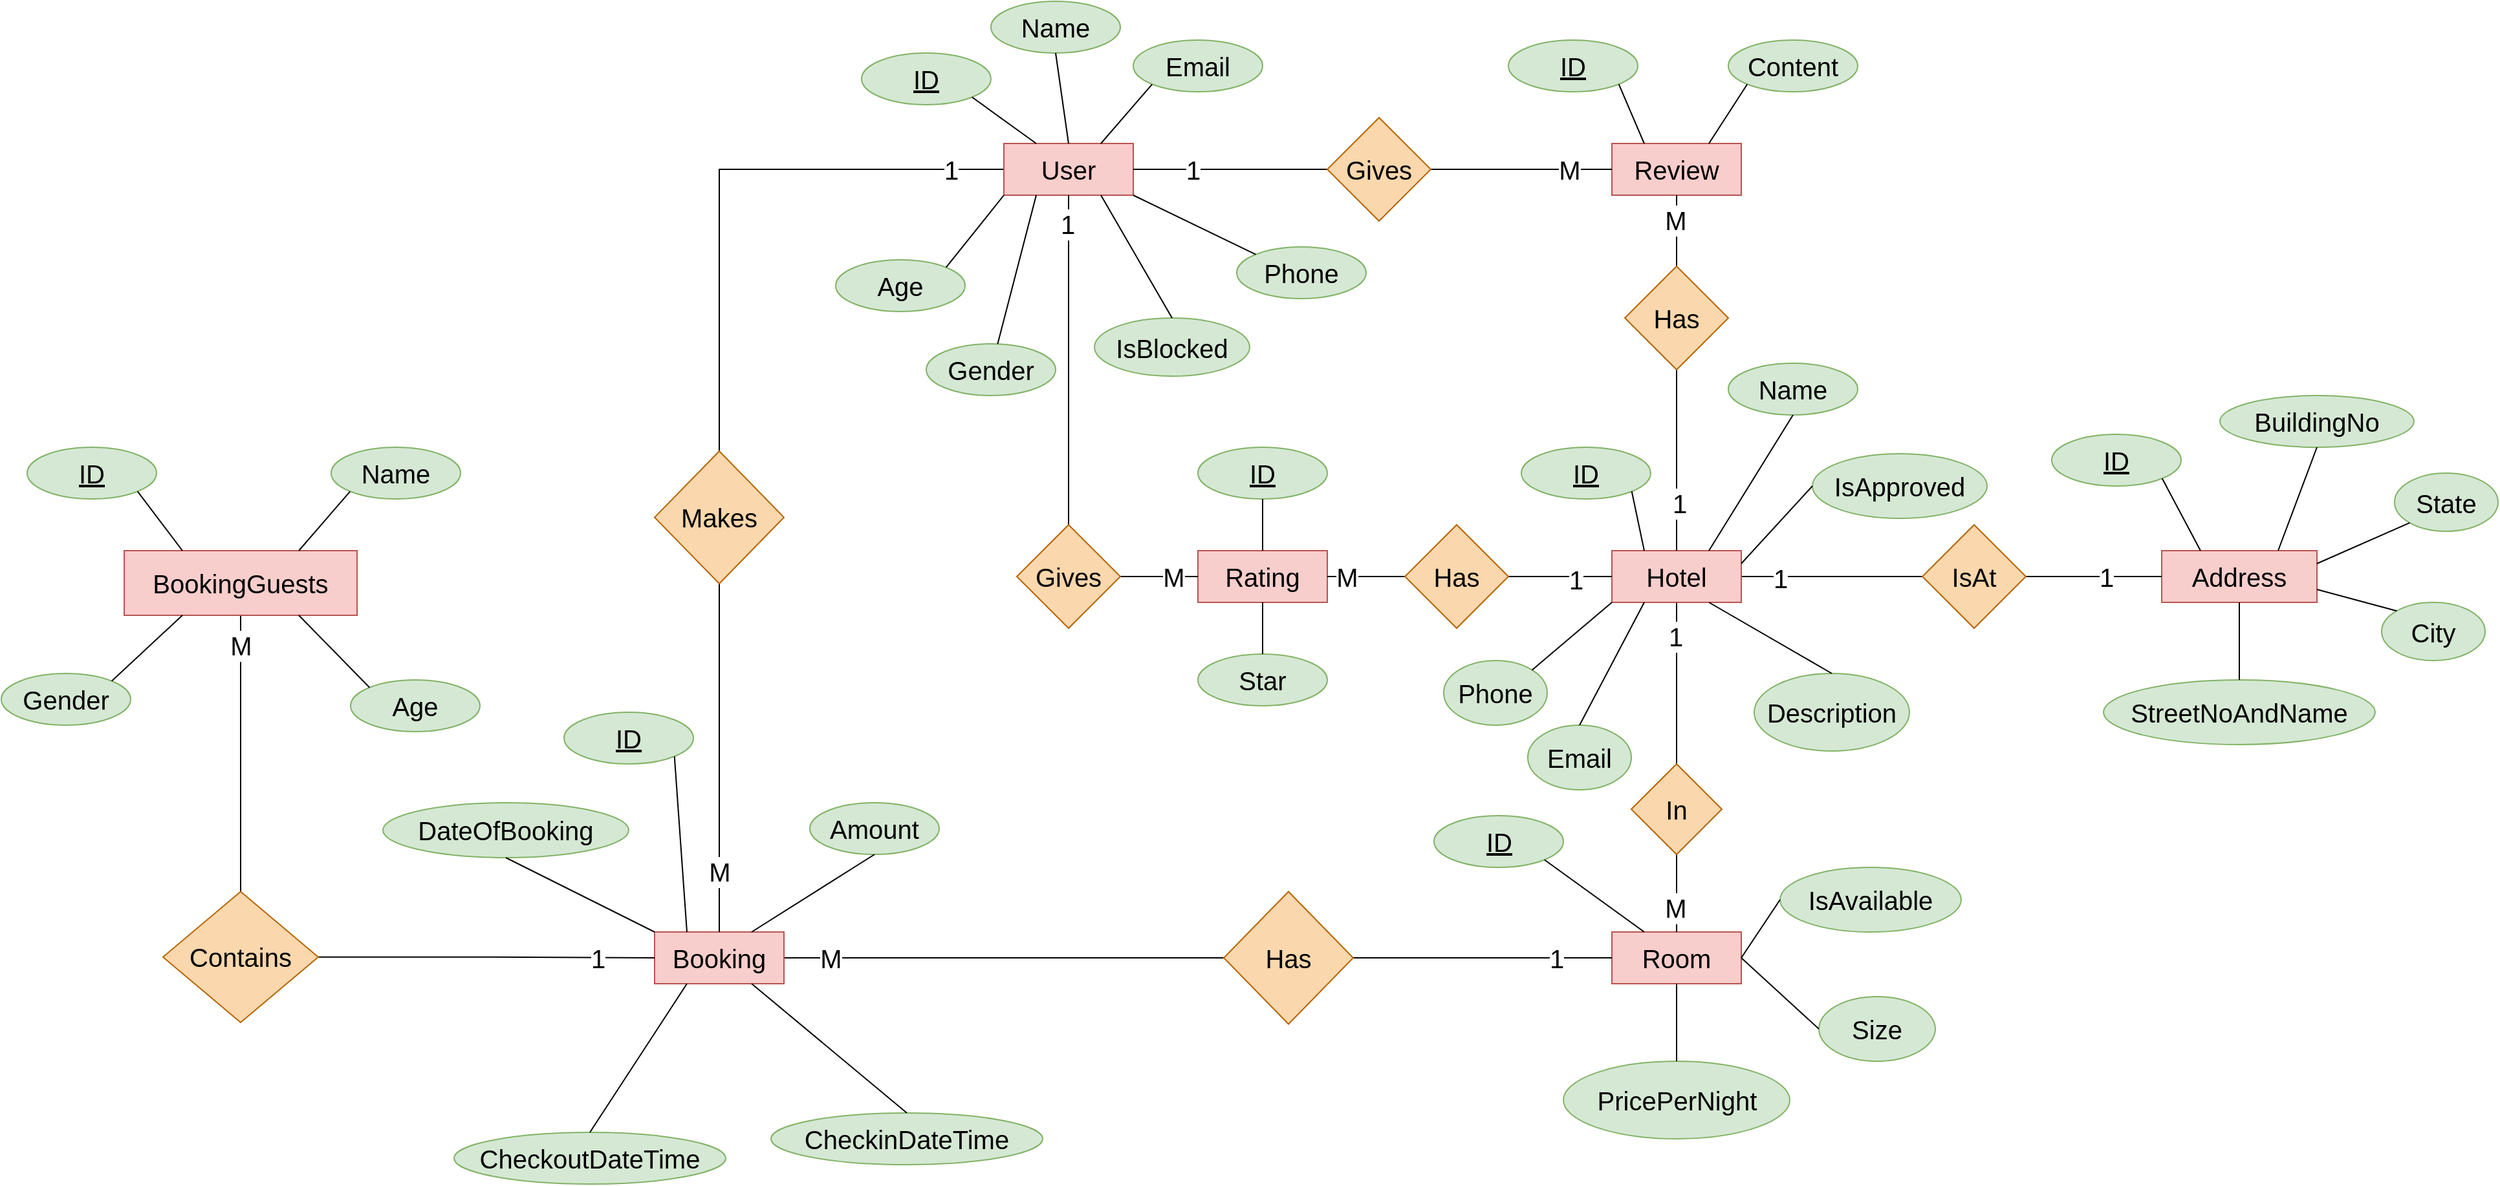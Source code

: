 <mxfile version="24.2.5" type="device">
  <diagram name="Page-1" id="rT9uFOjmLWiH90TD1_OQ">
    <mxGraphModel dx="3050" dy="1330" grid="1" gridSize="10" guides="1" tooltips="1" connect="1" arrows="1" fold="1" page="1" pageScale="1" pageWidth="850" pageHeight="1100" math="0" shadow="0">
      <root>
        <mxCell id="0" />
        <mxCell id="1" parent="0" />
        <mxCell id="vbyWSuQ11PQtbqBeCyKR-111" style="edgeStyle=orthogonalEdgeStyle;rounded=0;orthogonalLoop=1;jettySize=auto;html=1;exitX=0;exitY=0.5;exitDx=0;exitDy=0;entryX=0.5;entryY=0;entryDx=0;entryDy=0;endArrow=none;endFill=0;" edge="1" parent="1" source="vbyWSuQ11PQtbqBeCyKR-2" target="vbyWSuQ11PQtbqBeCyKR-110">
          <mxGeometry relative="1" as="geometry" />
        </mxCell>
        <mxCell id="vbyWSuQ11PQtbqBeCyKR-113" value="&lt;font style=&quot;font-size: 20px;&quot;&gt;1&lt;/font&gt;" style="edgeLabel;html=1;align=center;verticalAlign=middle;resizable=0;points=[];" vertex="1" connectable="0" parent="vbyWSuQ11PQtbqBeCyKR-111">
          <mxGeometry x="-0.811" relative="1" as="geometry">
            <mxPoint as="offset" />
          </mxGeometry>
        </mxCell>
        <mxCell id="vbyWSuQ11PQtbqBeCyKR-2" value="&lt;font style=&quot;font-size: 20px;&quot;&gt;User&lt;/font&gt;" style="rounded=0;whiteSpace=wrap;html=1;fillColor=#f8cecc;strokeColor=#b85450;" vertex="1" parent="1">
          <mxGeometry x="190" y="210" width="100" height="40" as="geometry" />
        </mxCell>
        <mxCell id="vbyWSuQ11PQtbqBeCyKR-3" value="&lt;font style=&quot;font-size: 20px;&quot;&gt;&lt;u&gt;ID&lt;/u&gt;&lt;/font&gt;" style="ellipse;whiteSpace=wrap;html=1;fillColor=#d5e8d4;strokeColor=#82b366;" vertex="1" parent="1">
          <mxGeometry x="80" y="140" width="100" height="40" as="geometry" />
        </mxCell>
        <mxCell id="vbyWSuQ11PQtbqBeCyKR-4" value="&lt;font style=&quot;font-size: 20px;&quot;&gt;Name&lt;/font&gt;" style="ellipse;whiteSpace=wrap;html=1;fillColor=#d5e8d4;strokeColor=#82b366;" vertex="1" parent="1">
          <mxGeometry x="180" y="100" width="100" height="40" as="geometry" />
        </mxCell>
        <mxCell id="vbyWSuQ11PQtbqBeCyKR-5" value="&lt;font style=&quot;font-size: 20px;&quot;&gt;Email&lt;/font&gt;" style="ellipse;whiteSpace=wrap;html=1;fillColor=#d5e8d4;strokeColor=#82b366;" vertex="1" parent="1">
          <mxGeometry x="290" y="130" width="100" height="40" as="geometry" />
        </mxCell>
        <mxCell id="vbyWSuQ11PQtbqBeCyKR-6" value="&lt;font style=&quot;font-size: 20px;&quot;&gt;Phone&lt;/font&gt;" style="ellipse;whiteSpace=wrap;html=1;fillColor=#d5e8d4;strokeColor=#82b366;" vertex="1" parent="1">
          <mxGeometry x="370" y="290" width="100" height="40" as="geometry" />
        </mxCell>
        <mxCell id="vbyWSuQ11PQtbqBeCyKR-7" value="&lt;font style=&quot;font-size: 20px;&quot;&gt;Age&lt;/font&gt;" style="ellipse;whiteSpace=wrap;html=1;fillColor=#d5e8d4;strokeColor=#82b366;" vertex="1" parent="1">
          <mxGeometry x="60" y="300" width="100" height="40" as="geometry" />
        </mxCell>
        <mxCell id="vbyWSuQ11PQtbqBeCyKR-8" value="&lt;font style=&quot;font-size: 20px;&quot;&gt;Gender&lt;/font&gt;" style="ellipse;whiteSpace=wrap;html=1;fillColor=#d5e8d4;strokeColor=#82b366;" vertex="1" parent="1">
          <mxGeometry x="130" y="365" width="100" height="40" as="geometry" />
        </mxCell>
        <mxCell id="vbyWSuQ11PQtbqBeCyKR-11" value="" style="endArrow=none;html=1;rounded=0;entryX=0.5;entryY=1;entryDx=0;entryDy=0;exitX=0.5;exitY=0;exitDx=0;exitDy=0;" edge="1" parent="1" source="vbyWSuQ11PQtbqBeCyKR-2" target="vbyWSuQ11PQtbqBeCyKR-4">
          <mxGeometry width="50" height="50" relative="1" as="geometry">
            <mxPoint x="190" y="200" as="sourcePoint" />
            <mxPoint x="240" y="150" as="targetPoint" />
          </mxGeometry>
        </mxCell>
        <mxCell id="vbyWSuQ11PQtbqBeCyKR-12" value="" style="endArrow=none;html=1;rounded=0;entryX=1;entryY=1;entryDx=0;entryDy=0;exitX=0.25;exitY=0;exitDx=0;exitDy=0;" edge="1" parent="1" source="vbyWSuQ11PQtbqBeCyKR-2" target="vbyWSuQ11PQtbqBeCyKR-3">
          <mxGeometry width="50" height="50" relative="1" as="geometry">
            <mxPoint x="250" y="220" as="sourcePoint" />
            <mxPoint x="240" y="150" as="targetPoint" />
          </mxGeometry>
        </mxCell>
        <mxCell id="vbyWSuQ11PQtbqBeCyKR-13" value="" style="endArrow=none;html=1;rounded=0;entryX=1;entryY=0;entryDx=0;entryDy=0;exitX=0;exitY=1;exitDx=0;exitDy=0;" edge="1" parent="1" source="vbyWSuQ11PQtbqBeCyKR-2" target="vbyWSuQ11PQtbqBeCyKR-7">
          <mxGeometry width="50" height="50" relative="1" as="geometry">
            <mxPoint x="190" y="230" as="sourcePoint" />
            <mxPoint x="175" y="184" as="targetPoint" />
          </mxGeometry>
        </mxCell>
        <mxCell id="vbyWSuQ11PQtbqBeCyKR-14" value="" style="endArrow=none;html=1;rounded=0;exitX=0.25;exitY=1;exitDx=0;exitDy=0;" edge="1" parent="1" source="vbyWSuQ11PQtbqBeCyKR-2" target="vbyWSuQ11PQtbqBeCyKR-8">
          <mxGeometry width="50" height="50" relative="1" as="geometry">
            <mxPoint x="200" y="240" as="sourcePoint" />
            <mxPoint x="170" y="250" as="targetPoint" />
          </mxGeometry>
        </mxCell>
        <mxCell id="vbyWSuQ11PQtbqBeCyKR-15" value="" style="endArrow=none;html=1;rounded=0;exitX=1;exitY=1;exitDx=0;exitDy=0;entryX=0;entryY=0;entryDx=0;entryDy=0;" edge="1" parent="1" source="vbyWSuQ11PQtbqBeCyKR-2" target="vbyWSuQ11PQtbqBeCyKR-6">
          <mxGeometry width="50" height="50" relative="1" as="geometry">
            <mxPoint x="225" y="260" as="sourcePoint" />
            <mxPoint x="170" y="312" as="targetPoint" />
          </mxGeometry>
        </mxCell>
        <mxCell id="vbyWSuQ11PQtbqBeCyKR-16" value="" style="endArrow=none;html=1;rounded=0;exitX=0;exitY=1;exitDx=0;exitDy=0;entryX=0.75;entryY=0;entryDx=0;entryDy=0;" edge="1" parent="1" source="vbyWSuQ11PQtbqBeCyKR-5" target="vbyWSuQ11PQtbqBeCyKR-2">
          <mxGeometry width="50" height="50" relative="1" as="geometry">
            <mxPoint x="250" y="260" as="sourcePoint" />
            <mxPoint x="290" y="330" as="targetPoint" />
          </mxGeometry>
        </mxCell>
        <mxCell id="vbyWSuQ11PQtbqBeCyKR-38" style="edgeStyle=orthogonalEdgeStyle;rounded=0;orthogonalLoop=1;jettySize=auto;html=1;exitX=1;exitY=0.5;exitDx=0;exitDy=0;entryX=0;entryY=0.5;entryDx=0;entryDy=0;endArrow=none;endFill=0;" edge="1" parent="1" source="vbyWSuQ11PQtbqBeCyKR-17" target="vbyWSuQ11PQtbqBeCyKR-36">
          <mxGeometry relative="1" as="geometry" />
        </mxCell>
        <mxCell id="vbyWSuQ11PQtbqBeCyKR-40" value="&lt;font style=&quot;font-size: 20px;&quot;&gt;1&lt;/font&gt;" style="edgeLabel;html=1;align=center;verticalAlign=middle;resizable=0;points=[];" vertex="1" connectable="0" parent="vbyWSuQ11PQtbqBeCyKR-38">
          <mxGeometry x="-0.571" y="-1" relative="1" as="geometry">
            <mxPoint as="offset" />
          </mxGeometry>
        </mxCell>
        <mxCell id="vbyWSuQ11PQtbqBeCyKR-86" style="edgeStyle=orthogonalEdgeStyle;rounded=0;orthogonalLoop=1;jettySize=auto;html=1;exitX=0.5;exitY=1;exitDx=0;exitDy=0;entryX=0.5;entryY=0;entryDx=0;entryDy=0;endArrow=none;endFill=0;" edge="1" parent="1" source="vbyWSuQ11PQtbqBeCyKR-17" target="vbyWSuQ11PQtbqBeCyKR-85">
          <mxGeometry relative="1" as="geometry" />
        </mxCell>
        <mxCell id="vbyWSuQ11PQtbqBeCyKR-88" value="&lt;font style=&quot;font-size: 20px;&quot;&gt;1&lt;/font&gt;" style="edgeLabel;html=1;align=center;verticalAlign=middle;resizable=0;points=[];" vertex="1" connectable="0" parent="vbyWSuQ11PQtbqBeCyKR-86">
          <mxGeometry x="-0.583" y="-1" relative="1" as="geometry">
            <mxPoint as="offset" />
          </mxGeometry>
        </mxCell>
        <mxCell id="vbyWSuQ11PQtbqBeCyKR-17" value="&lt;font style=&quot;font-size: 20px;&quot;&gt;Hotel&lt;/font&gt;" style="rounded=0;whiteSpace=wrap;html=1;fillColor=#f8cecc;strokeColor=#b85450;" vertex="1" parent="1">
          <mxGeometry x="660" y="525" width="100" height="40" as="geometry" />
        </mxCell>
        <mxCell id="vbyWSuQ11PQtbqBeCyKR-18" value="&lt;font style=&quot;font-size: 20px;&quot;&gt;&lt;u&gt;ID&lt;/u&gt;&lt;/font&gt;" style="ellipse;whiteSpace=wrap;html=1;fillColor=#d5e8d4;strokeColor=#82b366;" vertex="1" parent="1">
          <mxGeometry x="590" y="445" width="100" height="40" as="geometry" />
        </mxCell>
        <mxCell id="vbyWSuQ11PQtbqBeCyKR-19" value="&lt;font style=&quot;font-size: 20px;&quot;&gt;Name&lt;/font&gt;" style="ellipse;whiteSpace=wrap;html=1;fillColor=#d5e8d4;strokeColor=#82b366;" vertex="1" parent="1">
          <mxGeometry x="750" y="380" width="100" height="40" as="geometry" />
        </mxCell>
        <mxCell id="vbyWSuQ11PQtbqBeCyKR-20" value="&lt;font style=&quot;font-size: 20px;&quot;&gt;Description&lt;/font&gt;" style="ellipse;whiteSpace=wrap;html=1;fillColor=#d5e8d4;strokeColor=#82b366;" vertex="1" parent="1">
          <mxGeometry x="770" y="620" width="120" height="60" as="geometry" />
        </mxCell>
        <mxCell id="vbyWSuQ11PQtbqBeCyKR-22" value="" style="endArrow=none;html=1;rounded=0;exitX=0.25;exitY=0;exitDx=0;exitDy=0;entryX=1;entryY=1;entryDx=0;entryDy=0;" edge="1" parent="1" source="vbyWSuQ11PQtbqBeCyKR-17" target="vbyWSuQ11PQtbqBeCyKR-18">
          <mxGeometry width="50" height="50" relative="1" as="geometry">
            <mxPoint x="425" y="469" as="sourcePoint" />
            <mxPoint x="385" y="515" as="targetPoint" />
          </mxGeometry>
        </mxCell>
        <mxCell id="vbyWSuQ11PQtbqBeCyKR-23" value="" style="endArrow=none;html=1;rounded=0;exitX=0.75;exitY=0;exitDx=0;exitDy=0;entryX=0.5;entryY=1;entryDx=0;entryDy=0;" edge="1" parent="1" source="vbyWSuQ11PQtbqBeCyKR-17" target="vbyWSuQ11PQtbqBeCyKR-19">
          <mxGeometry width="50" height="50" relative="1" as="geometry">
            <mxPoint x="695" y="535" as="sourcePoint" />
            <mxPoint x="670" y="469" as="targetPoint" />
          </mxGeometry>
        </mxCell>
        <mxCell id="vbyWSuQ11PQtbqBeCyKR-24" value="" style="endArrow=none;html=1;rounded=0;exitX=0.75;exitY=1;exitDx=0;exitDy=0;entryX=0.5;entryY=0;entryDx=0;entryDy=0;" edge="1" parent="1" source="vbyWSuQ11PQtbqBeCyKR-17" target="vbyWSuQ11PQtbqBeCyKR-20">
          <mxGeometry width="50" height="50" relative="1" as="geometry">
            <mxPoint x="745" y="535" as="sourcePoint" />
            <mxPoint x="785" y="479" as="targetPoint" />
          </mxGeometry>
        </mxCell>
        <mxCell id="vbyWSuQ11PQtbqBeCyKR-26" value="&lt;font style=&quot;font-size: 20px;&quot;&gt;Address&lt;/font&gt;" style="rounded=0;whiteSpace=wrap;html=1;fillColor=#f8cecc;strokeColor=#b85450;" vertex="1" parent="1">
          <mxGeometry x="1085" y="525" width="120" height="40" as="geometry" />
        </mxCell>
        <mxCell id="vbyWSuQ11PQtbqBeCyKR-27" value="&lt;font style=&quot;font-size: 20px;&quot;&gt;BuildingNo&lt;/font&gt;" style="ellipse;whiteSpace=wrap;html=1;fillColor=#d5e8d4;strokeColor=#82b366;" vertex="1" parent="1">
          <mxGeometry x="1130" y="405" width="150" height="40" as="geometry" />
        </mxCell>
        <mxCell id="vbyWSuQ11PQtbqBeCyKR-28" value="&lt;font style=&quot;font-size: 20px;&quot;&gt;StreetNoAndName&lt;/font&gt;" style="ellipse;whiteSpace=wrap;html=1;fillColor=#d5e8d4;strokeColor=#82b366;" vertex="1" parent="1">
          <mxGeometry x="1040" y="625" width="210" height="50" as="geometry" />
        </mxCell>
        <mxCell id="vbyWSuQ11PQtbqBeCyKR-29" value="&lt;font style=&quot;font-size: 20px;&quot;&gt;City&lt;/font&gt;" style="ellipse;whiteSpace=wrap;html=1;fillColor=#d5e8d4;strokeColor=#82b366;" vertex="1" parent="1">
          <mxGeometry x="1255" y="565" width="80" height="45" as="geometry" />
        </mxCell>
        <mxCell id="vbyWSuQ11PQtbqBeCyKR-30" value="&lt;font style=&quot;font-size: 20px;&quot;&gt;State&lt;/font&gt;" style="ellipse;whiteSpace=wrap;html=1;fillColor=#d5e8d4;strokeColor=#82b366;" vertex="1" parent="1">
          <mxGeometry x="1265" y="465" width="80" height="45" as="geometry" />
        </mxCell>
        <mxCell id="vbyWSuQ11PQtbqBeCyKR-32" value="" style="endArrow=none;html=1;rounded=0;exitX=0.75;exitY=0;exitDx=0;exitDy=0;entryX=0.5;entryY=1;entryDx=0;entryDy=0;" edge="1" parent="1" source="vbyWSuQ11PQtbqBeCyKR-26" target="vbyWSuQ11PQtbqBeCyKR-27">
          <mxGeometry width="50" height="50" relative="1" as="geometry">
            <mxPoint x="780" y="535" as="sourcePoint" />
            <mxPoint x="815" y="489" as="targetPoint" />
          </mxGeometry>
        </mxCell>
        <mxCell id="vbyWSuQ11PQtbqBeCyKR-33" value="" style="endArrow=none;html=1;rounded=0;exitX=1;exitY=0.25;exitDx=0;exitDy=0;entryX=0;entryY=1;entryDx=0;entryDy=0;" edge="1" parent="1" source="vbyWSuQ11PQtbqBeCyKR-26" target="vbyWSuQ11PQtbqBeCyKR-30">
          <mxGeometry width="50" height="50" relative="1" as="geometry">
            <mxPoint x="1149" y="533" as="sourcePoint" />
            <mxPoint x="1140" y="475" as="targetPoint" />
          </mxGeometry>
        </mxCell>
        <mxCell id="vbyWSuQ11PQtbqBeCyKR-34" value="" style="endArrow=none;html=1;rounded=0;exitX=1;exitY=0.75;exitDx=0;exitDy=0;entryX=0;entryY=0;entryDx=0;entryDy=0;" edge="1" parent="1" source="vbyWSuQ11PQtbqBeCyKR-26" target="vbyWSuQ11PQtbqBeCyKR-29">
          <mxGeometry width="50" height="50" relative="1" as="geometry">
            <mxPoint x="1215" y="545" as="sourcePoint" />
            <mxPoint x="1286" y="513" as="targetPoint" />
          </mxGeometry>
        </mxCell>
        <mxCell id="vbyWSuQ11PQtbqBeCyKR-35" value="" style="endArrow=none;html=1;rounded=0;exitX=0.5;exitY=1;exitDx=0;exitDy=0;entryX=0.5;entryY=0;entryDx=0;entryDy=0;" edge="1" parent="1" source="vbyWSuQ11PQtbqBeCyKR-26" target="vbyWSuQ11PQtbqBeCyKR-28">
          <mxGeometry width="50" height="50" relative="1" as="geometry">
            <mxPoint x="1215" y="565" as="sourcePoint" />
            <mxPoint x="1276" y="582" as="targetPoint" />
          </mxGeometry>
        </mxCell>
        <mxCell id="vbyWSuQ11PQtbqBeCyKR-39" style="edgeStyle=orthogonalEdgeStyle;rounded=0;orthogonalLoop=1;jettySize=auto;html=1;exitX=1;exitY=0.5;exitDx=0;exitDy=0;entryX=0;entryY=0.5;entryDx=0;entryDy=0;endArrow=none;endFill=0;" edge="1" parent="1" source="vbyWSuQ11PQtbqBeCyKR-36" target="vbyWSuQ11PQtbqBeCyKR-26">
          <mxGeometry relative="1" as="geometry" />
        </mxCell>
        <mxCell id="vbyWSuQ11PQtbqBeCyKR-41" value="&lt;font style=&quot;font-size: 20px;&quot;&gt;1&lt;/font&gt;" style="edgeLabel;html=1;align=center;verticalAlign=middle;resizable=0;points=[];" vertex="1" connectable="0" parent="vbyWSuQ11PQtbqBeCyKR-39">
          <mxGeometry x="0.177" relative="1" as="geometry">
            <mxPoint as="offset" />
          </mxGeometry>
        </mxCell>
        <mxCell id="vbyWSuQ11PQtbqBeCyKR-36" value="&lt;font style=&quot;font-size: 20px;&quot;&gt;IsAt&lt;/font&gt;" style="rhombus;whiteSpace=wrap;html=1;fillColor=#fad7ac;strokeColor=#b46504;" vertex="1" parent="1">
          <mxGeometry x="900" y="505" width="80" height="80" as="geometry" />
        </mxCell>
        <mxCell id="vbyWSuQ11PQtbqBeCyKR-42" value="&lt;font style=&quot;font-size: 20px;&quot;&gt;&lt;u&gt;ID&lt;/u&gt;&lt;/font&gt;" style="ellipse;whiteSpace=wrap;html=1;fillColor=#d5e8d4;strokeColor=#82b366;" vertex="1" parent="1">
          <mxGeometry x="1000" y="435" width="100" height="40" as="geometry" />
        </mxCell>
        <mxCell id="vbyWSuQ11PQtbqBeCyKR-43" value="" style="endArrow=none;html=1;rounded=0;exitX=0.25;exitY=0;exitDx=0;exitDy=0;entryX=1;entryY=1;entryDx=0;entryDy=0;" edge="1" parent="1" source="vbyWSuQ11PQtbqBeCyKR-26" target="vbyWSuQ11PQtbqBeCyKR-42">
          <mxGeometry width="50" height="50" relative="1" as="geometry">
            <mxPoint x="1185" y="535" as="sourcePoint" />
            <mxPoint x="1215" y="455" as="targetPoint" />
          </mxGeometry>
        </mxCell>
        <mxCell id="vbyWSuQ11PQtbqBeCyKR-45" value="&lt;font style=&quot;font-size: 20px;&quot;&gt;Rating&lt;/font&gt;" style="rounded=0;whiteSpace=wrap;html=1;fillColor=#f8cecc;strokeColor=#b85450;" vertex="1" parent="1">
          <mxGeometry x="340" y="525" width="100" height="40" as="geometry" />
        </mxCell>
        <mxCell id="vbyWSuQ11PQtbqBeCyKR-46" value="&lt;font style=&quot;font-size: 20px;&quot;&gt;&lt;u&gt;ID&lt;/u&gt;&lt;/font&gt;" style="ellipse;whiteSpace=wrap;html=1;fillColor=#d5e8d4;strokeColor=#82b366;" vertex="1" parent="1">
          <mxGeometry x="340" y="445" width="100" height="40" as="geometry" />
        </mxCell>
        <mxCell id="vbyWSuQ11PQtbqBeCyKR-47" value="&lt;font style=&quot;font-size: 20px;&quot;&gt;Star&lt;/font&gt;" style="ellipse;whiteSpace=wrap;html=1;fillColor=#d5e8d4;strokeColor=#82b366;" vertex="1" parent="1">
          <mxGeometry x="340" y="605" width="100" height="40" as="geometry" />
        </mxCell>
        <mxCell id="vbyWSuQ11PQtbqBeCyKR-50" value="" style="endArrow=none;html=1;rounded=0;exitX=0.5;exitY=0;exitDx=0;exitDy=0;entryX=0.5;entryY=1;entryDx=0;entryDy=0;" edge="1" source="vbyWSuQ11PQtbqBeCyKR-45" target="vbyWSuQ11PQtbqBeCyKR-46" parent="1">
          <mxGeometry width="50" height="50" relative="1" as="geometry">
            <mxPoint x="105" y="469" as="sourcePoint" />
            <mxPoint x="65" y="515" as="targetPoint" />
          </mxGeometry>
        </mxCell>
        <mxCell id="vbyWSuQ11PQtbqBeCyKR-51" value="" style="endArrow=none;html=1;rounded=0;exitX=0.5;exitY=1;exitDx=0;exitDy=0;entryX=0.5;entryY=0;entryDx=0;entryDy=0;" edge="1" source="vbyWSuQ11PQtbqBeCyKR-45" target="vbyWSuQ11PQtbqBeCyKR-47" parent="1">
          <mxGeometry width="50" height="50" relative="1" as="geometry">
            <mxPoint x="375" y="535" as="sourcePoint" />
            <mxPoint x="350" y="469" as="targetPoint" />
          </mxGeometry>
        </mxCell>
        <mxCell id="vbyWSuQ11PQtbqBeCyKR-55" style="edgeStyle=orthogonalEdgeStyle;rounded=0;orthogonalLoop=1;jettySize=auto;html=1;exitX=1;exitY=0.5;exitDx=0;exitDy=0;entryX=0;entryY=0.5;entryDx=0;entryDy=0;endArrow=none;endFill=0;" edge="1" parent="1" source="vbyWSuQ11PQtbqBeCyKR-54" target="vbyWSuQ11PQtbqBeCyKR-17">
          <mxGeometry relative="1" as="geometry" />
        </mxCell>
        <mxCell id="vbyWSuQ11PQtbqBeCyKR-57" value="&lt;font style=&quot;font-size: 20px;&quot;&gt;1&lt;/font&gt;" style="edgeLabel;html=1;align=center;verticalAlign=middle;resizable=0;points=[];" vertex="1" connectable="0" parent="vbyWSuQ11PQtbqBeCyKR-55">
          <mxGeometry x="0.3" y="-2" relative="1" as="geometry">
            <mxPoint as="offset" />
          </mxGeometry>
        </mxCell>
        <mxCell id="vbyWSuQ11PQtbqBeCyKR-56" style="edgeStyle=orthogonalEdgeStyle;rounded=0;orthogonalLoop=1;jettySize=auto;html=1;exitX=0;exitY=0.5;exitDx=0;exitDy=0;endArrow=none;endFill=0;" edge="1" parent="1" source="vbyWSuQ11PQtbqBeCyKR-54" target="vbyWSuQ11PQtbqBeCyKR-45">
          <mxGeometry relative="1" as="geometry" />
        </mxCell>
        <mxCell id="vbyWSuQ11PQtbqBeCyKR-58" value="&lt;font style=&quot;font-size: 20px;&quot;&gt;M&lt;/font&gt;" style="edgeLabel;html=1;align=center;verticalAlign=middle;resizable=0;points=[];" vertex="1" connectable="0" parent="vbyWSuQ11PQtbqBeCyKR-56">
          <mxGeometry x="0.517" relative="1" as="geometry">
            <mxPoint as="offset" />
          </mxGeometry>
        </mxCell>
        <mxCell id="vbyWSuQ11PQtbqBeCyKR-54" value="&lt;font style=&quot;font-size: 20px;&quot;&gt;Has&lt;/font&gt;" style="rhombus;whiteSpace=wrap;html=1;fillColor=#fad7ac;strokeColor=#b46504;" vertex="1" parent="1">
          <mxGeometry x="500" y="505" width="80" height="80" as="geometry" />
        </mxCell>
        <mxCell id="vbyWSuQ11PQtbqBeCyKR-59" value="&lt;font style=&quot;font-size: 20px;&quot;&gt;Review&lt;/font&gt;" style="rounded=0;whiteSpace=wrap;html=1;fillColor=#f8cecc;strokeColor=#b85450;" vertex="1" parent="1">
          <mxGeometry x="660" y="210" width="100" height="40" as="geometry" />
        </mxCell>
        <mxCell id="vbyWSuQ11PQtbqBeCyKR-60" value="&lt;font style=&quot;font-size: 20px;&quot;&gt;&lt;u&gt;ID&lt;/u&gt;&lt;/font&gt;" style="ellipse;whiteSpace=wrap;html=1;fillColor=#d5e8d4;strokeColor=#82b366;" vertex="1" parent="1">
          <mxGeometry x="580" y="130" width="100" height="40" as="geometry" />
        </mxCell>
        <mxCell id="vbyWSuQ11PQtbqBeCyKR-61" value="&lt;span style=&quot;font-size: 20px;&quot;&gt;Content&lt;/span&gt;" style="ellipse;whiteSpace=wrap;html=1;fillColor=#d5e8d4;strokeColor=#82b366;" vertex="1" parent="1">
          <mxGeometry x="750" y="130" width="100" height="40" as="geometry" />
        </mxCell>
        <mxCell id="vbyWSuQ11PQtbqBeCyKR-62" value="" style="endArrow=none;html=1;rounded=0;exitX=0.25;exitY=0;exitDx=0;exitDy=0;entryX=1;entryY=1;entryDx=0;entryDy=0;" edge="1" parent="1" source="vbyWSuQ11PQtbqBeCyKR-59" target="vbyWSuQ11PQtbqBeCyKR-60">
          <mxGeometry width="50" height="50" relative="1" as="geometry">
            <mxPoint x="695" y="475" as="sourcePoint" />
            <mxPoint x="685" y="429" as="targetPoint" />
          </mxGeometry>
        </mxCell>
        <mxCell id="vbyWSuQ11PQtbqBeCyKR-63" value="" style="endArrow=none;html=1;rounded=0;exitX=0.75;exitY=0;exitDx=0;exitDy=0;entryX=0;entryY=1;entryDx=0;entryDy=0;" edge="1" parent="1" source="vbyWSuQ11PQtbqBeCyKR-59" target="vbyWSuQ11PQtbqBeCyKR-61">
          <mxGeometry width="50" height="50" relative="1" as="geometry">
            <mxPoint x="695" y="220" as="sourcePoint" />
            <mxPoint x="675" y="174" as="targetPoint" />
          </mxGeometry>
        </mxCell>
        <mxCell id="vbyWSuQ11PQtbqBeCyKR-65" style="edgeStyle=orthogonalEdgeStyle;rounded=0;orthogonalLoop=1;jettySize=auto;html=1;exitX=0.5;exitY=0;exitDx=0;exitDy=0;endArrow=none;endFill=0;" edge="1" parent="1" source="vbyWSuQ11PQtbqBeCyKR-64" target="vbyWSuQ11PQtbqBeCyKR-59">
          <mxGeometry relative="1" as="geometry" />
        </mxCell>
        <mxCell id="vbyWSuQ11PQtbqBeCyKR-67" value="&lt;font style=&quot;font-size: 20px;&quot;&gt;M&lt;/font&gt;" style="edgeLabel;html=1;align=center;verticalAlign=middle;resizable=0;points=[];" vertex="1" connectable="0" parent="vbyWSuQ11PQtbqBeCyKR-65">
          <mxGeometry x="0.273" y="1" relative="1" as="geometry">
            <mxPoint y="-1" as="offset" />
          </mxGeometry>
        </mxCell>
        <mxCell id="vbyWSuQ11PQtbqBeCyKR-66" style="edgeStyle=orthogonalEdgeStyle;rounded=0;orthogonalLoop=1;jettySize=auto;html=1;exitX=0.5;exitY=1;exitDx=0;exitDy=0;endArrow=none;endFill=0;" edge="1" parent="1" source="vbyWSuQ11PQtbqBeCyKR-64" target="vbyWSuQ11PQtbqBeCyKR-17">
          <mxGeometry relative="1" as="geometry" />
        </mxCell>
        <mxCell id="vbyWSuQ11PQtbqBeCyKR-68" value="&lt;font style=&quot;font-size: 20px;&quot;&gt;1&lt;/font&gt;" style="edgeLabel;html=1;align=center;verticalAlign=middle;resizable=0;points=[];" vertex="1" connectable="0" parent="vbyWSuQ11PQtbqBeCyKR-66">
          <mxGeometry x="0.48" y="2" relative="1" as="geometry">
            <mxPoint y="-1" as="offset" />
          </mxGeometry>
        </mxCell>
        <mxCell id="vbyWSuQ11PQtbqBeCyKR-64" value="&lt;font style=&quot;font-size: 20px;&quot;&gt;Has&lt;/font&gt;" style="rhombus;whiteSpace=wrap;html=1;fillColor=#fad7ac;strokeColor=#b46504;" vertex="1" parent="1">
          <mxGeometry x="670" y="305" width="80" height="80" as="geometry" />
        </mxCell>
        <mxCell id="vbyWSuQ11PQtbqBeCyKR-70" style="edgeStyle=orthogonalEdgeStyle;rounded=0;orthogonalLoop=1;jettySize=auto;html=1;exitX=1;exitY=0.5;exitDx=0;exitDy=0;entryX=0;entryY=0.5;entryDx=0;entryDy=0;endArrow=none;endFill=0;" edge="1" parent="1" source="vbyWSuQ11PQtbqBeCyKR-69" target="vbyWSuQ11PQtbqBeCyKR-59">
          <mxGeometry relative="1" as="geometry" />
        </mxCell>
        <mxCell id="vbyWSuQ11PQtbqBeCyKR-72" value="&lt;font style=&quot;font-size: 20px;&quot;&gt;M&lt;/font&gt;" style="edgeLabel;html=1;align=center;verticalAlign=middle;resizable=0;points=[];" vertex="1" connectable="0" parent="vbyWSuQ11PQtbqBeCyKR-70">
          <mxGeometry x="0.521" relative="1" as="geometry">
            <mxPoint as="offset" />
          </mxGeometry>
        </mxCell>
        <mxCell id="vbyWSuQ11PQtbqBeCyKR-71" style="edgeStyle=orthogonalEdgeStyle;rounded=0;orthogonalLoop=1;jettySize=auto;html=1;exitX=0;exitY=0.5;exitDx=0;exitDy=0;entryX=1;entryY=0.5;entryDx=0;entryDy=0;endArrow=none;endFill=0;" edge="1" parent="1" source="vbyWSuQ11PQtbqBeCyKR-69" target="vbyWSuQ11PQtbqBeCyKR-2">
          <mxGeometry relative="1" as="geometry" />
        </mxCell>
        <mxCell id="vbyWSuQ11PQtbqBeCyKR-73" value="&lt;font style=&quot;font-size: 20px;&quot;&gt;1&lt;/font&gt;" style="edgeLabel;html=1;align=center;verticalAlign=middle;resizable=0;points=[];" vertex="1" connectable="0" parent="vbyWSuQ11PQtbqBeCyKR-71">
          <mxGeometry x="0.396" relative="1" as="geometry">
            <mxPoint as="offset" />
          </mxGeometry>
        </mxCell>
        <mxCell id="vbyWSuQ11PQtbqBeCyKR-69" value="&lt;font style=&quot;font-size: 20px;&quot;&gt;Gives&lt;/font&gt;" style="rhombus;whiteSpace=wrap;html=1;fillColor=#fad7ac;strokeColor=#b46504;" vertex="1" parent="1">
          <mxGeometry x="440" y="190" width="80" height="80" as="geometry" />
        </mxCell>
        <mxCell id="vbyWSuQ11PQtbqBeCyKR-75" style="edgeStyle=orthogonalEdgeStyle;rounded=0;orthogonalLoop=1;jettySize=auto;html=1;exitX=1;exitY=0.5;exitDx=0;exitDy=0;entryX=0;entryY=0.5;entryDx=0;entryDy=0;endArrow=none;endFill=0;" edge="1" parent="1" source="vbyWSuQ11PQtbqBeCyKR-74" target="vbyWSuQ11PQtbqBeCyKR-45">
          <mxGeometry relative="1" as="geometry" />
        </mxCell>
        <mxCell id="vbyWSuQ11PQtbqBeCyKR-77" value="&lt;font style=&quot;font-size: 20px;&quot;&gt;M&lt;/font&gt;" style="edgeLabel;html=1;align=center;verticalAlign=middle;resizable=0;points=[];" vertex="1" connectable="0" parent="vbyWSuQ11PQtbqBeCyKR-75">
          <mxGeometry x="0.343" relative="1" as="geometry">
            <mxPoint as="offset" />
          </mxGeometry>
        </mxCell>
        <mxCell id="vbyWSuQ11PQtbqBeCyKR-76" style="edgeStyle=orthogonalEdgeStyle;rounded=0;orthogonalLoop=1;jettySize=auto;html=1;exitX=0.5;exitY=0;exitDx=0;exitDy=0;entryX=0.5;entryY=1;entryDx=0;entryDy=0;endArrow=none;endFill=0;" edge="1" parent="1" source="vbyWSuQ11PQtbqBeCyKR-74" target="vbyWSuQ11PQtbqBeCyKR-2">
          <mxGeometry relative="1" as="geometry" />
        </mxCell>
        <mxCell id="vbyWSuQ11PQtbqBeCyKR-78" value="&lt;font style=&quot;font-size: 20px;&quot;&gt;1&lt;/font&gt;" style="edgeLabel;html=1;align=center;verticalAlign=middle;resizable=0;points=[];" vertex="1" connectable="0" parent="vbyWSuQ11PQtbqBeCyKR-76">
          <mxGeometry x="0.83" y="1" relative="1" as="geometry">
            <mxPoint as="offset" />
          </mxGeometry>
        </mxCell>
        <mxCell id="vbyWSuQ11PQtbqBeCyKR-74" value="&lt;font style=&quot;font-size: 20px;&quot;&gt;Gives&lt;/font&gt;" style="rhombus;whiteSpace=wrap;html=1;fillColor=#fad7ac;strokeColor=#b46504;" vertex="1" parent="1">
          <mxGeometry x="200" y="505" width="80" height="80" as="geometry" />
        </mxCell>
        <mxCell id="vbyWSuQ11PQtbqBeCyKR-79" value="&lt;font style=&quot;font-size: 20px;&quot;&gt;Room&lt;/font&gt;" style="rounded=0;whiteSpace=wrap;html=1;fillColor=#f8cecc;strokeColor=#b85450;" vertex="1" parent="1">
          <mxGeometry x="660" y="820" width="100" height="40" as="geometry" />
        </mxCell>
        <mxCell id="vbyWSuQ11PQtbqBeCyKR-80" value="&lt;font style=&quot;font-size: 20px;&quot;&gt;&lt;u&gt;ID&lt;/u&gt;&lt;/font&gt;" style="ellipse;whiteSpace=wrap;html=1;fillColor=#d5e8d4;strokeColor=#82b366;" vertex="1" parent="1">
          <mxGeometry x="522.5" y="730" width="100" height="40" as="geometry" />
        </mxCell>
        <mxCell id="vbyWSuQ11PQtbqBeCyKR-82" value="&lt;font style=&quot;font-size: 20px;&quot;&gt;Size&lt;/font&gt;" style="ellipse;whiteSpace=wrap;html=1;fillColor=#d5e8d4;strokeColor=#82b366;" vertex="1" parent="1">
          <mxGeometry x="820" y="870" width="90" height="50" as="geometry" />
        </mxCell>
        <mxCell id="vbyWSuQ11PQtbqBeCyKR-83" value="" style="endArrow=none;html=1;rounded=0;exitX=1;exitY=1;exitDx=0;exitDy=0;entryX=0.25;entryY=0;entryDx=0;entryDy=0;" edge="1" parent="1" source="vbyWSuQ11PQtbqBeCyKR-80" target="vbyWSuQ11PQtbqBeCyKR-79">
          <mxGeometry width="50" height="50" relative="1" as="geometry">
            <mxPoint x="750" y="800" as="sourcePoint" />
            <mxPoint x="800" y="750" as="targetPoint" />
          </mxGeometry>
        </mxCell>
        <mxCell id="vbyWSuQ11PQtbqBeCyKR-84" value="" style="endArrow=none;html=1;rounded=0;exitX=1;exitY=0.5;exitDx=0;exitDy=0;entryX=0;entryY=0.5;entryDx=0;entryDy=0;" edge="1" parent="1" source="vbyWSuQ11PQtbqBeCyKR-79" target="vbyWSuQ11PQtbqBeCyKR-82">
          <mxGeometry width="50" height="50" relative="1" as="geometry">
            <mxPoint x="620" y="850" as="sourcePoint" />
            <mxPoint x="670" y="850" as="targetPoint" />
          </mxGeometry>
        </mxCell>
        <mxCell id="vbyWSuQ11PQtbqBeCyKR-87" style="edgeStyle=orthogonalEdgeStyle;rounded=0;orthogonalLoop=1;jettySize=auto;html=1;exitX=0.5;exitY=1;exitDx=0;exitDy=0;endArrow=none;endFill=0;" edge="1" parent="1" source="vbyWSuQ11PQtbqBeCyKR-85" target="vbyWSuQ11PQtbqBeCyKR-79">
          <mxGeometry relative="1" as="geometry" />
        </mxCell>
        <mxCell id="vbyWSuQ11PQtbqBeCyKR-89" value="&lt;font style=&quot;font-size: 20px;&quot;&gt;M&lt;/font&gt;" style="edgeLabel;html=1;align=center;verticalAlign=middle;resizable=0;points=[];" vertex="1" connectable="0" parent="vbyWSuQ11PQtbqBeCyKR-87">
          <mxGeometry x="0.354" y="-1" relative="1" as="geometry">
            <mxPoint as="offset" />
          </mxGeometry>
        </mxCell>
        <mxCell id="vbyWSuQ11PQtbqBeCyKR-85" value="&lt;font style=&quot;font-size: 20px;&quot;&gt;In&lt;/font&gt;" style="rhombus;whiteSpace=wrap;html=1;fillColor=#fad7ac;strokeColor=#b46504;" vertex="1" parent="1">
          <mxGeometry x="675" y="690" width="70" height="70" as="geometry" />
        </mxCell>
        <mxCell id="vbyWSuQ11PQtbqBeCyKR-90" value="&lt;font style=&quot;font-size: 20px;&quot;&gt;PricePerNight&lt;/font&gt;" style="ellipse;whiteSpace=wrap;html=1;fillColor=#d5e8d4;strokeColor=#82b366;" vertex="1" parent="1">
          <mxGeometry x="622.5" y="920" width="175" height="60" as="geometry" />
        </mxCell>
        <mxCell id="vbyWSuQ11PQtbqBeCyKR-91" value="" style="endArrow=none;html=1;rounded=0;exitX=0.5;exitY=0;exitDx=0;exitDy=0;entryX=0.5;entryY=1;entryDx=0;entryDy=0;" edge="1" parent="1" source="vbyWSuQ11PQtbqBeCyKR-90" target="vbyWSuQ11PQtbqBeCyKR-79">
          <mxGeometry width="50" height="50" relative="1" as="geometry">
            <mxPoint x="720" y="830" as="sourcePoint" />
            <mxPoint x="770" y="780" as="targetPoint" />
          </mxGeometry>
        </mxCell>
        <mxCell id="vbyWSuQ11PQtbqBeCyKR-92" value="&lt;font style=&quot;font-size: 20px;&quot;&gt;Phone&lt;/font&gt;" style="ellipse;whiteSpace=wrap;html=1;fillColor=#d5e8d4;strokeColor=#82b366;" vertex="1" parent="1">
          <mxGeometry x="530" y="610" width="80" height="50" as="geometry" />
        </mxCell>
        <mxCell id="vbyWSuQ11PQtbqBeCyKR-93" value="&lt;font style=&quot;font-size: 20px;&quot;&gt;Email&lt;/font&gt;" style="ellipse;whiteSpace=wrap;html=1;fillColor=#d5e8d4;strokeColor=#82b366;" vertex="1" parent="1">
          <mxGeometry x="595" y="660" width="80" height="50" as="geometry" />
        </mxCell>
        <mxCell id="vbyWSuQ11PQtbqBeCyKR-94" value="" style="endArrow=none;html=1;rounded=0;exitX=1;exitY=0;exitDx=0;exitDy=0;entryX=0;entryY=1;entryDx=0;entryDy=0;" edge="1" parent="1" source="vbyWSuQ11PQtbqBeCyKR-92" target="vbyWSuQ11PQtbqBeCyKR-17">
          <mxGeometry width="50" height="50" relative="1" as="geometry">
            <mxPoint x="695" y="535" as="sourcePoint" />
            <mxPoint x="685" y="489" as="targetPoint" />
          </mxGeometry>
        </mxCell>
        <mxCell id="vbyWSuQ11PQtbqBeCyKR-95" value="" style="endArrow=none;html=1;rounded=0;exitX=0.5;exitY=0;exitDx=0;exitDy=0;entryX=0.25;entryY=1;entryDx=0;entryDy=0;" edge="1" parent="1" source="vbyWSuQ11PQtbqBeCyKR-93" target="vbyWSuQ11PQtbqBeCyKR-17">
          <mxGeometry width="50" height="50" relative="1" as="geometry">
            <mxPoint x="609" y="628" as="sourcePoint" />
            <mxPoint x="670" y="575" as="targetPoint" />
          </mxGeometry>
        </mxCell>
        <mxCell id="vbyWSuQ11PQtbqBeCyKR-119" style="edgeStyle=orthogonalEdgeStyle;rounded=0;orthogonalLoop=1;jettySize=auto;html=1;exitX=1;exitY=0.5;exitDx=0;exitDy=0;entryX=0;entryY=0.5;entryDx=0;entryDy=0;endArrow=none;endFill=0;" edge="1" parent="1" source="vbyWSuQ11PQtbqBeCyKR-97" target="vbyWSuQ11PQtbqBeCyKR-117">
          <mxGeometry relative="1" as="geometry" />
        </mxCell>
        <mxCell id="vbyWSuQ11PQtbqBeCyKR-120" value="&lt;font style=&quot;font-size: 20px;&quot;&gt;M&lt;/font&gt;" style="edgeLabel;html=1;align=center;verticalAlign=middle;resizable=0;points=[];" vertex="1" connectable="0" parent="vbyWSuQ11PQtbqBeCyKR-119">
          <mxGeometry x="-0.797" relative="1" as="geometry">
            <mxPoint x="1" as="offset" />
          </mxGeometry>
        </mxCell>
        <mxCell id="vbyWSuQ11PQtbqBeCyKR-97" value="&lt;font style=&quot;font-size: 20px;&quot;&gt;Booking&lt;/font&gt;" style="rounded=0;whiteSpace=wrap;html=1;fillColor=#f8cecc;strokeColor=#b85450;" vertex="1" parent="1">
          <mxGeometry x="-80" y="820" width="100" height="40" as="geometry" />
        </mxCell>
        <mxCell id="vbyWSuQ11PQtbqBeCyKR-98" value="&lt;font style=&quot;font-size: 20px;&quot;&gt;&lt;u&gt;ID&lt;/u&gt;&lt;/font&gt;" style="ellipse;whiteSpace=wrap;html=1;fillColor=#d5e8d4;strokeColor=#82b366;" vertex="1" parent="1">
          <mxGeometry x="-150" y="650" width="100" height="40" as="geometry" />
        </mxCell>
        <mxCell id="vbyWSuQ11PQtbqBeCyKR-99" value="" style="endArrow=none;html=1;rounded=0;entryX=1;entryY=1;entryDx=0;entryDy=0;exitX=0.25;exitY=0;exitDx=0;exitDy=0;" edge="1" parent="1" source="vbyWSuQ11PQtbqBeCyKR-97" target="vbyWSuQ11PQtbqBeCyKR-98">
          <mxGeometry width="50" height="50" relative="1" as="geometry">
            <mxPoint x="30" y="835" as="sourcePoint" />
            <mxPoint x="80" y="785" as="targetPoint" />
          </mxGeometry>
        </mxCell>
        <mxCell id="vbyWSuQ11PQtbqBeCyKR-101" value="&lt;font style=&quot;font-size: 20px;&quot;&gt;DateOfBooking&lt;/font&gt;" style="ellipse;whiteSpace=wrap;html=1;fillColor=#d5e8d4;strokeColor=#82b366;" vertex="1" parent="1">
          <mxGeometry x="-290" y="720" width="190" height="42.5" as="geometry" />
        </mxCell>
        <mxCell id="vbyWSuQ11PQtbqBeCyKR-102" value="&lt;font style=&quot;font-size: 20px;&quot;&gt;CheckinDateTime&lt;/font&gt;" style="ellipse;whiteSpace=wrap;html=1;fillColor=#d5e8d4;strokeColor=#82b366;" vertex="1" parent="1">
          <mxGeometry x="10" y="960" width="210" height="40" as="geometry" />
        </mxCell>
        <mxCell id="vbyWSuQ11PQtbqBeCyKR-103" value="&lt;font style=&quot;font-size: 20px;&quot;&gt;CheckoutDateTime&lt;/font&gt;" style="ellipse;whiteSpace=wrap;html=1;fillColor=#d5e8d4;strokeColor=#82b366;" vertex="1" parent="1">
          <mxGeometry x="-235" y="975" width="210" height="40" as="geometry" />
        </mxCell>
        <mxCell id="vbyWSuQ11PQtbqBeCyKR-104" value="" style="endArrow=none;html=1;rounded=0;entryX=0.5;entryY=1;entryDx=0;entryDy=0;exitX=0;exitY=0;exitDx=0;exitDy=0;" edge="1" parent="1" source="vbyWSuQ11PQtbqBeCyKR-97" target="vbyWSuQ11PQtbqBeCyKR-101">
          <mxGeometry width="50" height="50" relative="1" as="geometry">
            <mxPoint x="-80" y="845" as="sourcePoint" />
            <mxPoint x="-85" y="789" as="targetPoint" />
          </mxGeometry>
        </mxCell>
        <mxCell id="vbyWSuQ11PQtbqBeCyKR-105" value="" style="endArrow=none;html=1;rounded=0;entryX=0.5;entryY=0;entryDx=0;entryDy=0;exitX=0.25;exitY=1;exitDx=0;exitDy=0;" edge="1" parent="1" source="vbyWSuQ11PQtbqBeCyKR-97" target="vbyWSuQ11PQtbqBeCyKR-103">
          <mxGeometry width="50" height="50" relative="1" as="geometry">
            <mxPoint x="-70" y="855" as="sourcePoint" />
            <mxPoint x="-110" y="886" as="targetPoint" />
          </mxGeometry>
        </mxCell>
        <mxCell id="vbyWSuQ11PQtbqBeCyKR-106" value="" style="endArrow=none;html=1;rounded=0;entryX=0.5;entryY=0;entryDx=0;entryDy=0;exitX=0.75;exitY=1;exitDx=0;exitDy=0;" edge="1" parent="1" source="vbyWSuQ11PQtbqBeCyKR-97" target="vbyWSuQ11PQtbqBeCyKR-102">
          <mxGeometry width="50" height="50" relative="1" as="geometry">
            <mxPoint x="-45" y="870" as="sourcePoint" />
            <mxPoint x="-65" y="935" as="targetPoint" />
          </mxGeometry>
        </mxCell>
        <mxCell id="vbyWSuQ11PQtbqBeCyKR-107" value="&lt;font style=&quot;font-size: 20px;&quot;&gt;Amount&lt;/font&gt;" style="ellipse;whiteSpace=wrap;html=1;fillColor=#d5e8d4;strokeColor=#82b366;" vertex="1" parent="1">
          <mxGeometry x="40" y="720" width="100" height="40" as="geometry" />
        </mxCell>
        <mxCell id="vbyWSuQ11PQtbqBeCyKR-109" value="" style="endArrow=none;html=1;rounded=0;entryX=0.5;entryY=1;entryDx=0;entryDy=0;exitX=0.75;exitY=0;exitDx=0;exitDy=0;" edge="1" parent="1" source="vbyWSuQ11PQtbqBeCyKR-97" target="vbyWSuQ11PQtbqBeCyKR-107">
          <mxGeometry width="50" height="50" relative="1" as="geometry">
            <mxPoint x="-30" y="815" as="sourcePoint" />
            <mxPoint x="-85" y="789" as="targetPoint" />
          </mxGeometry>
        </mxCell>
        <mxCell id="vbyWSuQ11PQtbqBeCyKR-112" style="edgeStyle=orthogonalEdgeStyle;rounded=0;orthogonalLoop=1;jettySize=auto;html=1;exitX=0.5;exitY=1;exitDx=0;exitDy=0;entryX=0.5;entryY=0;entryDx=0;entryDy=0;endArrow=none;endFill=0;" edge="1" parent="1" source="vbyWSuQ11PQtbqBeCyKR-110" target="vbyWSuQ11PQtbqBeCyKR-97">
          <mxGeometry relative="1" as="geometry" />
        </mxCell>
        <mxCell id="vbyWSuQ11PQtbqBeCyKR-114" value="&lt;font style=&quot;font-size: 20px;&quot;&gt;M&lt;/font&gt;" style="edgeLabel;html=1;align=center;verticalAlign=middle;resizable=0;points=[];" vertex="1" connectable="0" parent="vbyWSuQ11PQtbqBeCyKR-112">
          <mxGeometry x="0.65" relative="1" as="geometry">
            <mxPoint as="offset" />
          </mxGeometry>
        </mxCell>
        <mxCell id="vbyWSuQ11PQtbqBeCyKR-110" value="&lt;font style=&quot;font-size: 20px;&quot;&gt;Makes&lt;/font&gt;" style="rhombus;whiteSpace=wrap;html=1;fillColor=#fad7ac;strokeColor=#b46504;" vertex="1" parent="1">
          <mxGeometry x="-80" y="448" width="100" height="102.5" as="geometry" />
        </mxCell>
        <mxCell id="vbyWSuQ11PQtbqBeCyKR-115" value="&lt;font style=&quot;font-size: 20px;&quot;&gt;IsAvailable&lt;/font&gt;" style="ellipse;whiteSpace=wrap;html=1;fillColor=#d5e8d4;strokeColor=#82b366;" vertex="1" parent="1">
          <mxGeometry x="790" y="770" width="140" height="50" as="geometry" />
        </mxCell>
        <mxCell id="vbyWSuQ11PQtbqBeCyKR-116" value="" style="endArrow=none;html=1;rounded=0;exitX=1;exitY=0.5;exitDx=0;exitDy=0;entryX=0;entryY=0.5;entryDx=0;entryDy=0;" edge="1" parent="1" source="vbyWSuQ11PQtbqBeCyKR-79" target="vbyWSuQ11PQtbqBeCyKR-115">
          <mxGeometry width="50" height="50" relative="1" as="geometry">
            <mxPoint x="770" y="850" as="sourcePoint" />
            <mxPoint x="830" y="905" as="targetPoint" />
          </mxGeometry>
        </mxCell>
        <mxCell id="vbyWSuQ11PQtbqBeCyKR-118" style="edgeStyle=orthogonalEdgeStyle;rounded=0;orthogonalLoop=1;jettySize=auto;html=1;exitX=1;exitY=0.5;exitDx=0;exitDy=0;entryX=0;entryY=0.5;entryDx=0;entryDy=0;endArrow=none;endFill=0;" edge="1" parent="1" source="vbyWSuQ11PQtbqBeCyKR-117" target="vbyWSuQ11PQtbqBeCyKR-79">
          <mxGeometry relative="1" as="geometry" />
        </mxCell>
        <mxCell id="vbyWSuQ11PQtbqBeCyKR-121" value="&lt;font style=&quot;font-size: 20px;&quot;&gt;1&lt;/font&gt;" style="edgeLabel;html=1;align=center;verticalAlign=middle;resizable=0;points=[];" vertex="1" connectable="0" parent="vbyWSuQ11PQtbqBeCyKR-118">
          <mxGeometry x="0.56" relative="1" as="geometry">
            <mxPoint x="1" as="offset" />
          </mxGeometry>
        </mxCell>
        <mxCell id="vbyWSuQ11PQtbqBeCyKR-117" value="&lt;font style=&quot;font-size: 20px;&quot;&gt;Has&lt;/font&gt;" style="rhombus;whiteSpace=wrap;html=1;fillColor=#fad7ac;strokeColor=#b46504;" vertex="1" parent="1">
          <mxGeometry x="360" y="788.75" width="100" height="102.5" as="geometry" />
        </mxCell>
        <mxCell id="vbyWSuQ11PQtbqBeCyKR-133" style="edgeStyle=orthogonalEdgeStyle;rounded=0;orthogonalLoop=1;jettySize=auto;html=1;exitX=0.5;exitY=1;exitDx=0;exitDy=0;entryX=0.5;entryY=0;entryDx=0;entryDy=0;endArrow=none;endFill=0;" edge="1" parent="1" source="vbyWSuQ11PQtbqBeCyKR-122" target="vbyWSuQ11PQtbqBeCyKR-131">
          <mxGeometry relative="1" as="geometry" />
        </mxCell>
        <mxCell id="vbyWSuQ11PQtbqBeCyKR-135" value="&lt;font style=&quot;font-size: 20px;&quot;&gt;M&lt;/font&gt;" style="edgeLabel;html=1;align=center;verticalAlign=middle;resizable=0;points=[];" vertex="1" connectable="0" parent="vbyWSuQ11PQtbqBeCyKR-133">
          <mxGeometry x="-0.788" relative="1" as="geometry">
            <mxPoint as="offset" />
          </mxGeometry>
        </mxCell>
        <mxCell id="vbyWSuQ11PQtbqBeCyKR-122" value="&lt;font style=&quot;font-size: 20px;&quot;&gt;BookingGuests&lt;/font&gt;" style="rounded=0;whiteSpace=wrap;html=1;fillColor=#f8cecc;strokeColor=#b85450;" vertex="1" parent="1">
          <mxGeometry x="-490" y="525" width="180" height="50" as="geometry" />
        </mxCell>
        <mxCell id="vbyWSuQ11PQtbqBeCyKR-123" value="&lt;font style=&quot;font-size: 20px;&quot;&gt;&lt;u&gt;ID&lt;/u&gt;&lt;/font&gt;" style="ellipse;whiteSpace=wrap;html=1;fillColor=#d5e8d4;strokeColor=#82b366;" vertex="1" parent="1">
          <mxGeometry x="-565" y="445" width="100" height="40" as="geometry" />
        </mxCell>
        <mxCell id="vbyWSuQ11PQtbqBeCyKR-124" value="&lt;font style=&quot;font-size: 20px;&quot;&gt;Name&lt;/font&gt;" style="ellipse;whiteSpace=wrap;html=1;fillColor=#d5e8d4;strokeColor=#82b366;" vertex="1" parent="1">
          <mxGeometry x="-330" y="445" width="100" height="40" as="geometry" />
        </mxCell>
        <mxCell id="vbyWSuQ11PQtbqBeCyKR-125" value="&lt;font style=&quot;font-size: 20px;&quot;&gt;Age&lt;/font&gt;" style="ellipse;whiteSpace=wrap;html=1;fillColor=#d5e8d4;strokeColor=#82b366;" vertex="1" parent="1">
          <mxGeometry x="-315" y="625" width="100" height="40" as="geometry" />
        </mxCell>
        <mxCell id="vbyWSuQ11PQtbqBeCyKR-126" value="&lt;font style=&quot;font-size: 20px;&quot;&gt;Gender&lt;/font&gt;" style="ellipse;whiteSpace=wrap;html=1;fillColor=#d5e8d4;strokeColor=#82b366;" vertex="1" parent="1">
          <mxGeometry x="-585" y="620" width="100" height="40" as="geometry" />
        </mxCell>
        <mxCell id="vbyWSuQ11PQtbqBeCyKR-127" value="" style="endArrow=none;html=1;rounded=0;entryX=1;entryY=1;entryDx=0;entryDy=0;exitX=0.25;exitY=0;exitDx=0;exitDy=0;" edge="1" parent="1" source="vbyWSuQ11PQtbqBeCyKR-122" target="vbyWSuQ11PQtbqBeCyKR-123">
          <mxGeometry width="50" height="50" relative="1" as="geometry">
            <mxPoint x="-270" y="360" as="sourcePoint" />
            <mxPoint x="-315" y="416" as="targetPoint" />
          </mxGeometry>
        </mxCell>
        <mxCell id="vbyWSuQ11PQtbqBeCyKR-128" value="" style="endArrow=none;html=1;rounded=0;entryX=0;entryY=1;entryDx=0;entryDy=0;exitX=0.75;exitY=0;exitDx=0;exitDy=0;" edge="1" parent="1" source="vbyWSuQ11PQtbqBeCyKR-122" target="vbyWSuQ11PQtbqBeCyKR-124">
          <mxGeometry width="50" height="50" relative="1" as="geometry">
            <mxPoint x="-435" y="535" as="sourcePoint" />
            <mxPoint x="-470" y="489" as="targetPoint" />
          </mxGeometry>
        </mxCell>
        <mxCell id="vbyWSuQ11PQtbqBeCyKR-129" value="" style="endArrow=none;html=1;rounded=0;entryX=0;entryY=0;entryDx=0;entryDy=0;exitX=0.75;exitY=1;exitDx=0;exitDy=0;" edge="1" parent="1" source="vbyWSuQ11PQtbqBeCyKR-122" target="vbyWSuQ11PQtbqBeCyKR-125">
          <mxGeometry width="50" height="50" relative="1" as="geometry">
            <mxPoint x="-345" y="535" as="sourcePoint" />
            <mxPoint x="-305" y="489" as="targetPoint" />
          </mxGeometry>
        </mxCell>
        <mxCell id="vbyWSuQ11PQtbqBeCyKR-130" value="" style="endArrow=none;html=1;rounded=0;entryX=1;entryY=0;entryDx=0;entryDy=0;exitX=0.25;exitY=1;exitDx=0;exitDy=0;" edge="1" parent="1" source="vbyWSuQ11PQtbqBeCyKR-122" target="vbyWSuQ11PQtbqBeCyKR-126">
          <mxGeometry width="50" height="50" relative="1" as="geometry">
            <mxPoint x="-345" y="585" as="sourcePoint" />
            <mxPoint x="-290" y="641" as="targetPoint" />
          </mxGeometry>
        </mxCell>
        <mxCell id="vbyWSuQ11PQtbqBeCyKR-132" style="edgeStyle=orthogonalEdgeStyle;rounded=0;orthogonalLoop=1;jettySize=auto;html=1;exitX=1;exitY=0.5;exitDx=0;exitDy=0;entryX=0;entryY=0.5;entryDx=0;entryDy=0;endArrow=none;endFill=0;" edge="1" parent="1" source="vbyWSuQ11PQtbqBeCyKR-131" target="vbyWSuQ11PQtbqBeCyKR-97">
          <mxGeometry relative="1" as="geometry" />
        </mxCell>
        <mxCell id="vbyWSuQ11PQtbqBeCyKR-134" value="&lt;font style=&quot;font-size: 20px;&quot;&gt;1&lt;/font&gt;" style="edgeLabel;html=1;align=center;verticalAlign=middle;resizable=0;points=[];" vertex="1" connectable="0" parent="vbyWSuQ11PQtbqBeCyKR-132">
          <mxGeometry x="0.66" relative="1" as="geometry">
            <mxPoint as="offset" />
          </mxGeometry>
        </mxCell>
        <mxCell id="vbyWSuQ11PQtbqBeCyKR-131" value="&lt;font style=&quot;font-size: 20px;&quot;&gt;Contains&lt;/font&gt;" style="rhombus;whiteSpace=wrap;html=1;fillColor=#fad7ac;strokeColor=#b46504;" vertex="1" parent="1">
          <mxGeometry x="-460" y="788.75" width="120" height="101.25" as="geometry" />
        </mxCell>
        <mxCell id="vbyWSuQ11PQtbqBeCyKR-136" value="&lt;font style=&quot;font-size: 20px;&quot;&gt;IsApproved&lt;/font&gt;" style="ellipse;whiteSpace=wrap;html=1;fillColor=#d5e8d4;strokeColor=#82b366;" vertex="1" parent="1">
          <mxGeometry x="815" y="450" width="135" height="50" as="geometry" />
        </mxCell>
        <mxCell id="vbyWSuQ11PQtbqBeCyKR-137" value="" style="endArrow=none;html=1;rounded=0;exitX=1;exitY=0.25;exitDx=0;exitDy=0;entryX=0;entryY=0.5;entryDx=0;entryDy=0;" edge="1" parent="1" source="vbyWSuQ11PQtbqBeCyKR-17" target="vbyWSuQ11PQtbqBeCyKR-136">
          <mxGeometry width="50" height="50" relative="1" as="geometry">
            <mxPoint x="745" y="535" as="sourcePoint" />
            <mxPoint x="810" y="430" as="targetPoint" />
          </mxGeometry>
        </mxCell>
        <mxCell id="vbyWSuQ11PQtbqBeCyKR-138" value="&lt;font style=&quot;font-size: 20px;&quot;&gt;IsBlocked&lt;/font&gt;" style="ellipse;whiteSpace=wrap;html=1;fillColor=#d5e8d4;strokeColor=#82b366;" vertex="1" parent="1">
          <mxGeometry x="260" y="345" width="120" height="45" as="geometry" />
        </mxCell>
        <mxCell id="vbyWSuQ11PQtbqBeCyKR-139" value="" style="endArrow=none;html=1;rounded=0;exitX=0.75;exitY=1;exitDx=0;exitDy=0;entryX=0.5;entryY=0;entryDx=0;entryDy=0;" edge="1" parent="1" source="vbyWSuQ11PQtbqBeCyKR-2" target="vbyWSuQ11PQtbqBeCyKR-138">
          <mxGeometry width="50" height="50" relative="1" as="geometry">
            <mxPoint x="300" y="260" as="sourcePoint" />
            <mxPoint x="395" y="306" as="targetPoint" />
          </mxGeometry>
        </mxCell>
      </root>
    </mxGraphModel>
  </diagram>
</mxfile>
